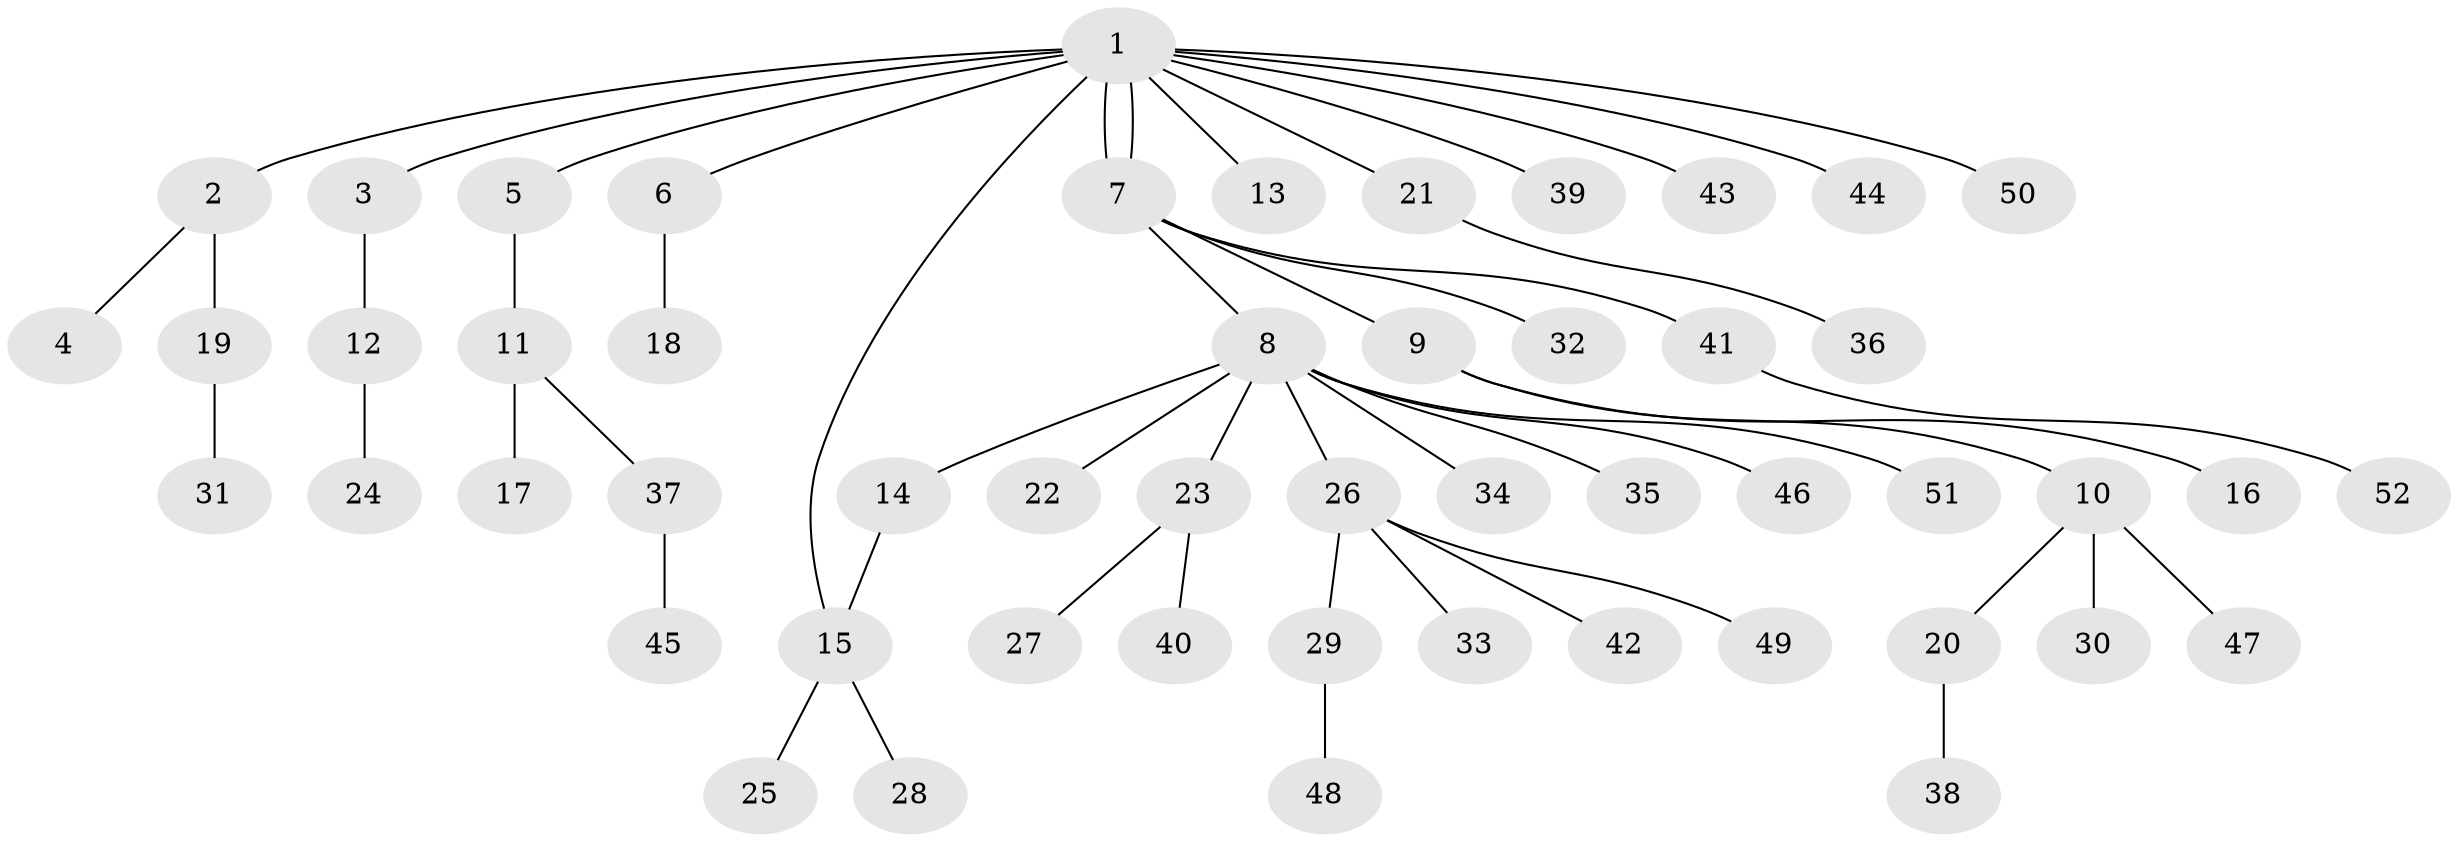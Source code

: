 // Generated by graph-tools (version 1.1) at 2025/01/03/09/25 03:01:46]
// undirected, 52 vertices, 53 edges
graph export_dot {
graph [start="1"]
  node [color=gray90,style=filled];
  1;
  2;
  3;
  4;
  5;
  6;
  7;
  8;
  9;
  10;
  11;
  12;
  13;
  14;
  15;
  16;
  17;
  18;
  19;
  20;
  21;
  22;
  23;
  24;
  25;
  26;
  27;
  28;
  29;
  30;
  31;
  32;
  33;
  34;
  35;
  36;
  37;
  38;
  39;
  40;
  41;
  42;
  43;
  44;
  45;
  46;
  47;
  48;
  49;
  50;
  51;
  52;
  1 -- 2;
  1 -- 3;
  1 -- 5;
  1 -- 6;
  1 -- 7;
  1 -- 7;
  1 -- 13;
  1 -- 15;
  1 -- 21;
  1 -- 39;
  1 -- 43;
  1 -- 44;
  1 -- 50;
  2 -- 4;
  2 -- 19;
  3 -- 12;
  5 -- 11;
  6 -- 18;
  7 -- 8;
  7 -- 9;
  7 -- 32;
  7 -- 41;
  8 -- 14;
  8 -- 22;
  8 -- 23;
  8 -- 26;
  8 -- 34;
  8 -- 35;
  8 -- 46;
  8 -- 51;
  9 -- 10;
  9 -- 16;
  10 -- 20;
  10 -- 30;
  10 -- 47;
  11 -- 17;
  11 -- 37;
  12 -- 24;
  14 -- 15;
  15 -- 25;
  15 -- 28;
  19 -- 31;
  20 -- 38;
  21 -- 36;
  23 -- 27;
  23 -- 40;
  26 -- 29;
  26 -- 33;
  26 -- 42;
  26 -- 49;
  29 -- 48;
  37 -- 45;
  41 -- 52;
}
